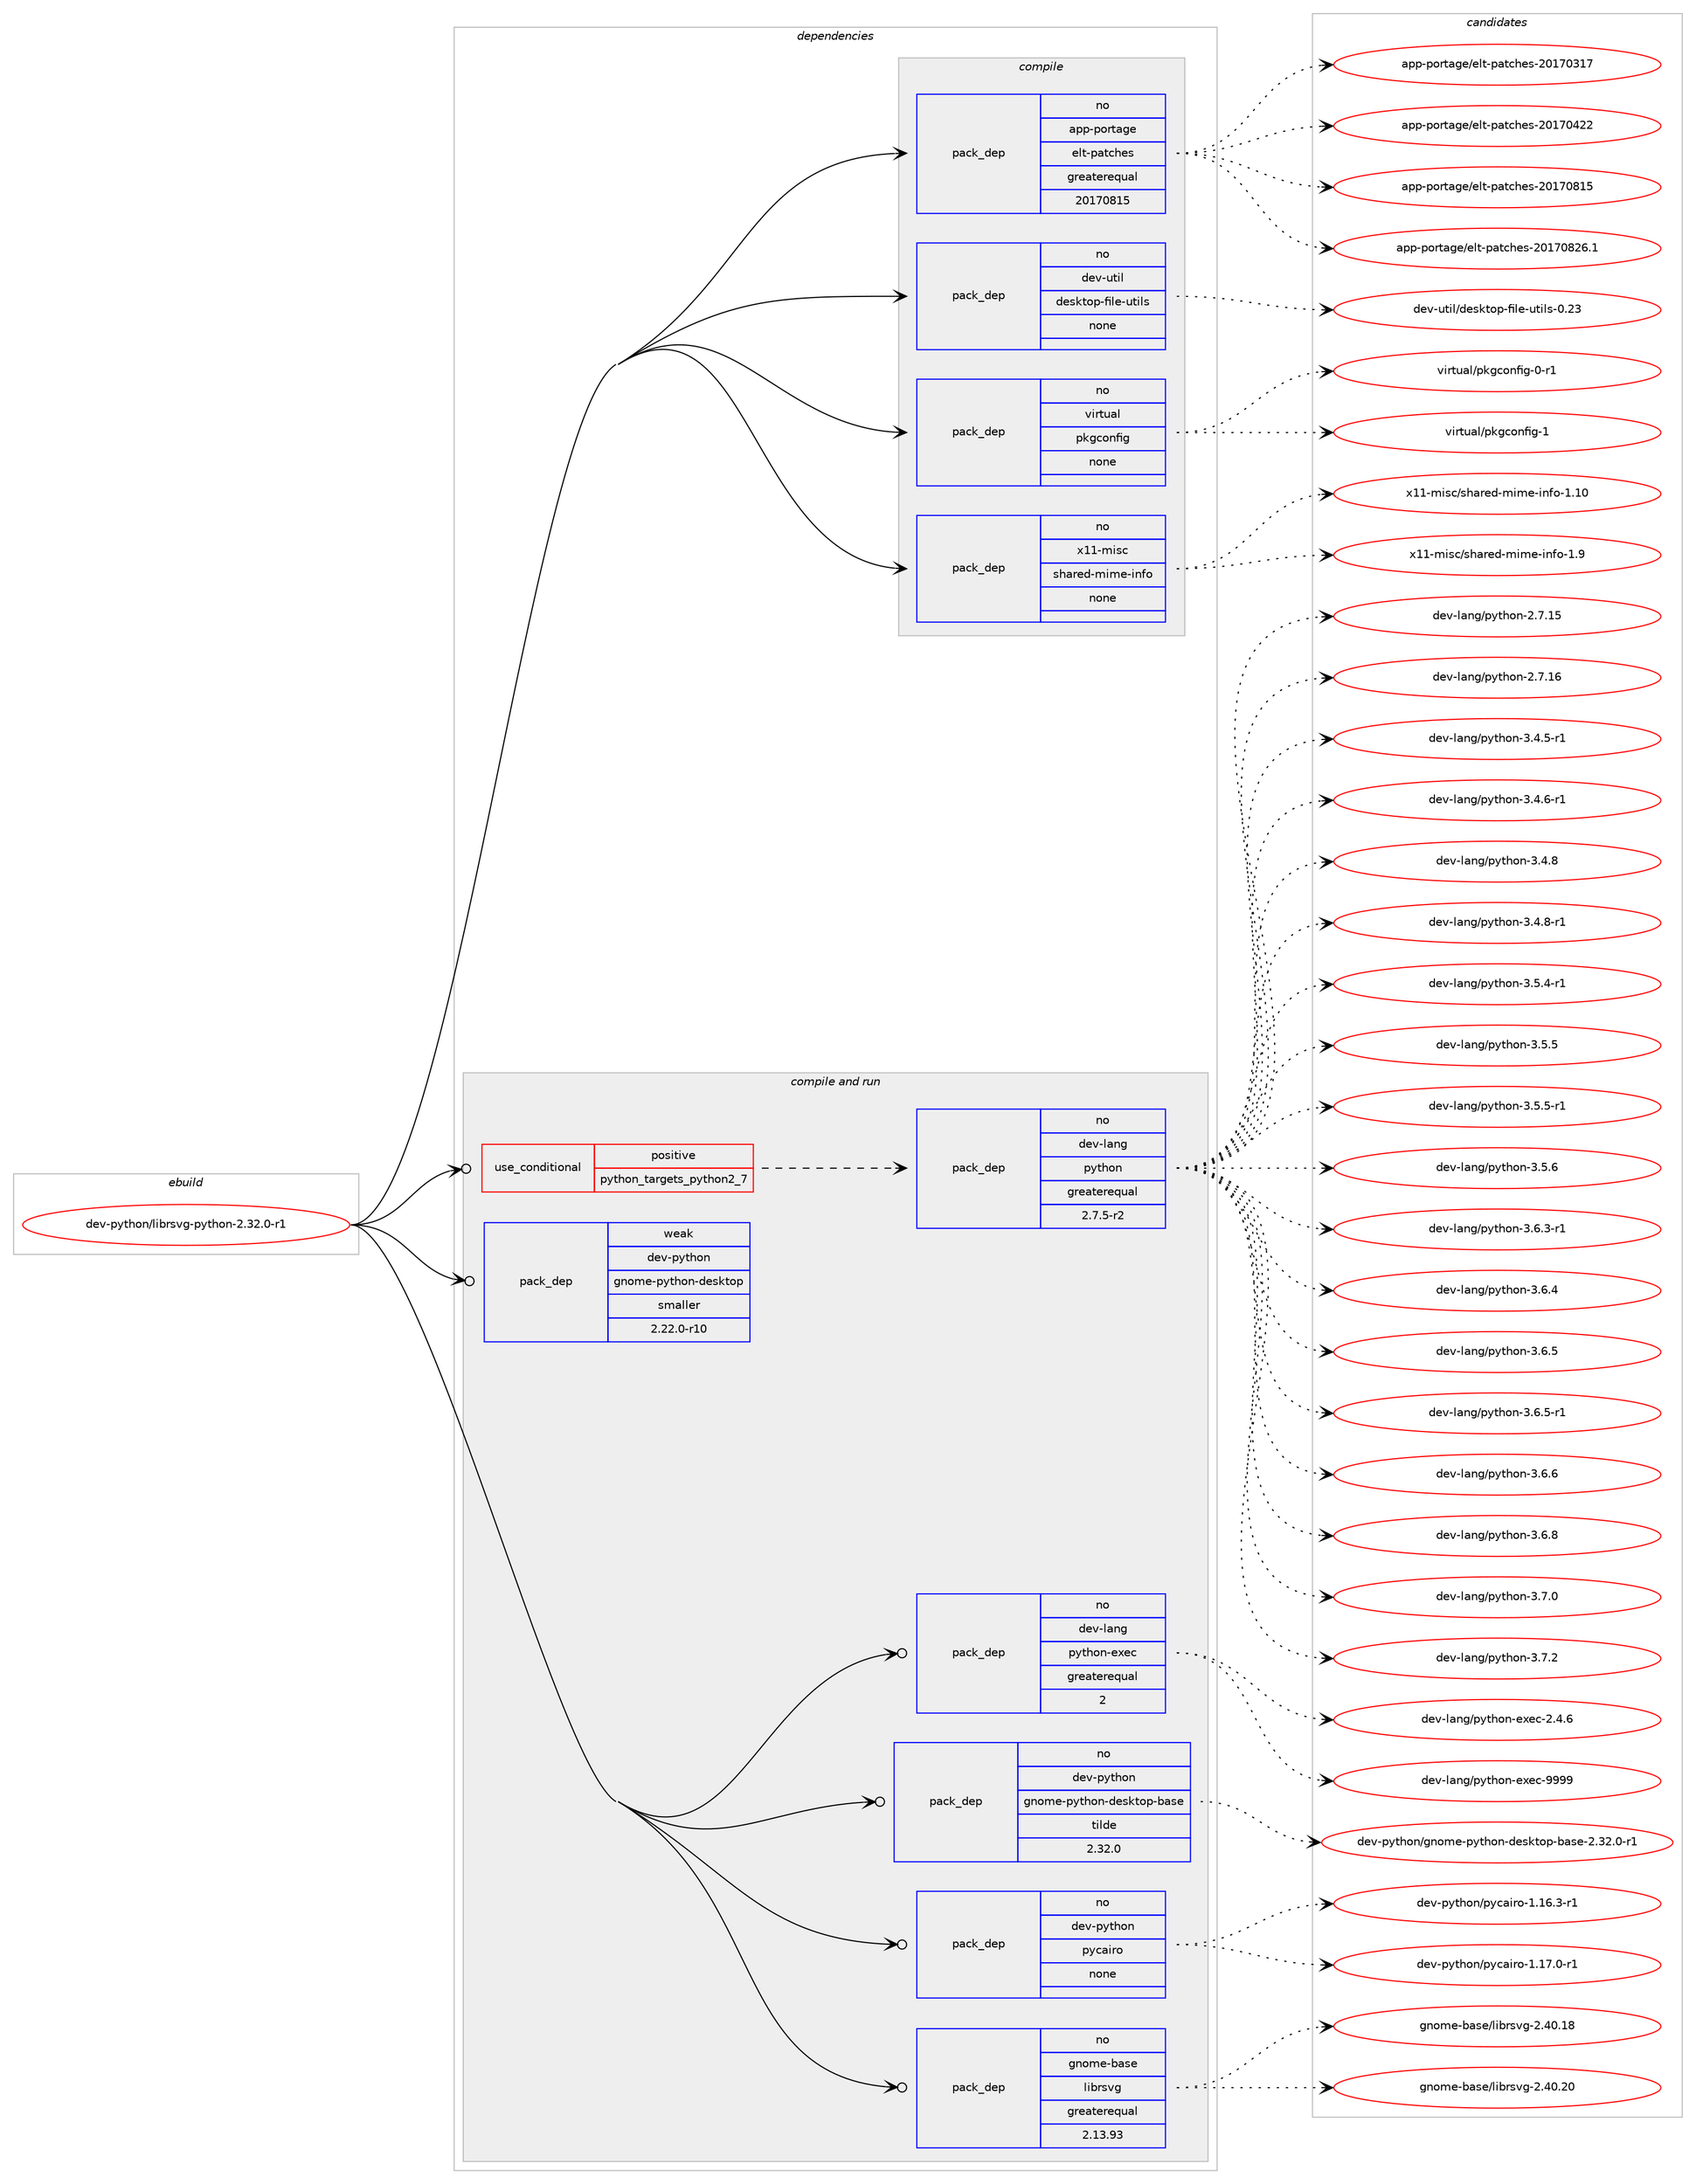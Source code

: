 digraph prolog {

# *************
# Graph options
# *************

newrank=true;
concentrate=true;
compound=true;
graph [rankdir=LR,fontname=Helvetica,fontsize=10,ranksep=1.5];#, ranksep=2.5, nodesep=0.2];
edge  [arrowhead=vee];
node  [fontname=Helvetica,fontsize=10];

# **********
# The ebuild
# **********

subgraph cluster_leftcol {
color=gray;
rank=same;
label=<<i>ebuild</i>>;
id [label="dev-python/librsvg-python-2.32.0-r1", color=red, width=4, href="../dev-python/librsvg-python-2.32.0-r1.svg"];
}

# ****************
# The dependencies
# ****************

subgraph cluster_midcol {
color=gray;
label=<<i>dependencies</i>>;
subgraph cluster_compile {
fillcolor="#eeeeee";
style=filled;
label=<<i>compile</i>>;
subgraph pack1016938 {
dependency1417075 [label=<<TABLE BORDER="0" CELLBORDER="1" CELLSPACING="0" CELLPADDING="4" WIDTH="220"><TR><TD ROWSPAN="6" CELLPADDING="30">pack_dep</TD></TR><TR><TD WIDTH="110">no</TD></TR><TR><TD>app-portage</TD></TR><TR><TD>elt-patches</TD></TR><TR><TD>greaterequal</TD></TR><TR><TD>20170815</TD></TR></TABLE>>, shape=none, color=blue];
}
id:e -> dependency1417075:w [weight=20,style="solid",arrowhead="vee"];
subgraph pack1016939 {
dependency1417076 [label=<<TABLE BORDER="0" CELLBORDER="1" CELLSPACING="0" CELLPADDING="4" WIDTH="220"><TR><TD ROWSPAN="6" CELLPADDING="30">pack_dep</TD></TR><TR><TD WIDTH="110">no</TD></TR><TR><TD>dev-util</TD></TR><TR><TD>desktop-file-utils</TD></TR><TR><TD>none</TD></TR><TR><TD></TD></TR></TABLE>>, shape=none, color=blue];
}
id:e -> dependency1417076:w [weight=20,style="solid",arrowhead="vee"];
subgraph pack1016940 {
dependency1417077 [label=<<TABLE BORDER="0" CELLBORDER="1" CELLSPACING="0" CELLPADDING="4" WIDTH="220"><TR><TD ROWSPAN="6" CELLPADDING="30">pack_dep</TD></TR><TR><TD WIDTH="110">no</TD></TR><TR><TD>virtual</TD></TR><TR><TD>pkgconfig</TD></TR><TR><TD>none</TD></TR><TR><TD></TD></TR></TABLE>>, shape=none, color=blue];
}
id:e -> dependency1417077:w [weight=20,style="solid",arrowhead="vee"];
subgraph pack1016941 {
dependency1417078 [label=<<TABLE BORDER="0" CELLBORDER="1" CELLSPACING="0" CELLPADDING="4" WIDTH="220"><TR><TD ROWSPAN="6" CELLPADDING="30">pack_dep</TD></TR><TR><TD WIDTH="110">no</TD></TR><TR><TD>x11-misc</TD></TR><TR><TD>shared-mime-info</TD></TR><TR><TD>none</TD></TR><TR><TD></TD></TR></TABLE>>, shape=none, color=blue];
}
id:e -> dependency1417078:w [weight=20,style="solid",arrowhead="vee"];
}
subgraph cluster_compileandrun {
fillcolor="#eeeeee";
style=filled;
label=<<i>compile and run</i>>;
subgraph cond376864 {
dependency1417079 [label=<<TABLE BORDER="0" CELLBORDER="1" CELLSPACING="0" CELLPADDING="4"><TR><TD ROWSPAN="3" CELLPADDING="10">use_conditional</TD></TR><TR><TD>positive</TD></TR><TR><TD>python_targets_python2_7</TD></TR></TABLE>>, shape=none, color=red];
subgraph pack1016942 {
dependency1417080 [label=<<TABLE BORDER="0" CELLBORDER="1" CELLSPACING="0" CELLPADDING="4" WIDTH="220"><TR><TD ROWSPAN="6" CELLPADDING="30">pack_dep</TD></TR><TR><TD WIDTH="110">no</TD></TR><TR><TD>dev-lang</TD></TR><TR><TD>python</TD></TR><TR><TD>greaterequal</TD></TR><TR><TD>2.7.5-r2</TD></TR></TABLE>>, shape=none, color=blue];
}
dependency1417079:e -> dependency1417080:w [weight=20,style="dashed",arrowhead="vee"];
}
id:e -> dependency1417079:w [weight=20,style="solid",arrowhead="odotvee"];
subgraph pack1016943 {
dependency1417081 [label=<<TABLE BORDER="0" CELLBORDER="1" CELLSPACING="0" CELLPADDING="4" WIDTH="220"><TR><TD ROWSPAN="6" CELLPADDING="30">pack_dep</TD></TR><TR><TD WIDTH="110">no</TD></TR><TR><TD>dev-lang</TD></TR><TR><TD>python-exec</TD></TR><TR><TD>greaterequal</TD></TR><TR><TD>2</TD></TR></TABLE>>, shape=none, color=blue];
}
id:e -> dependency1417081:w [weight=20,style="solid",arrowhead="odotvee"];
subgraph pack1016944 {
dependency1417082 [label=<<TABLE BORDER="0" CELLBORDER="1" CELLSPACING="0" CELLPADDING="4" WIDTH="220"><TR><TD ROWSPAN="6" CELLPADDING="30">pack_dep</TD></TR><TR><TD WIDTH="110">no</TD></TR><TR><TD>dev-python</TD></TR><TR><TD>gnome-python-desktop-base</TD></TR><TR><TD>tilde</TD></TR><TR><TD>2.32.0</TD></TR></TABLE>>, shape=none, color=blue];
}
id:e -> dependency1417082:w [weight=20,style="solid",arrowhead="odotvee"];
subgraph pack1016945 {
dependency1417083 [label=<<TABLE BORDER="0" CELLBORDER="1" CELLSPACING="0" CELLPADDING="4" WIDTH="220"><TR><TD ROWSPAN="6" CELLPADDING="30">pack_dep</TD></TR><TR><TD WIDTH="110">no</TD></TR><TR><TD>dev-python</TD></TR><TR><TD>pycairo</TD></TR><TR><TD>none</TD></TR><TR><TD></TD></TR></TABLE>>, shape=none, color=blue];
}
id:e -> dependency1417083:w [weight=20,style="solid",arrowhead="odotvee"];
subgraph pack1016946 {
dependency1417084 [label=<<TABLE BORDER="0" CELLBORDER="1" CELLSPACING="0" CELLPADDING="4" WIDTH="220"><TR><TD ROWSPAN="6" CELLPADDING="30">pack_dep</TD></TR><TR><TD WIDTH="110">no</TD></TR><TR><TD>gnome-base</TD></TR><TR><TD>librsvg</TD></TR><TR><TD>greaterequal</TD></TR><TR><TD>2.13.93</TD></TR></TABLE>>, shape=none, color=blue];
}
id:e -> dependency1417084:w [weight=20,style="solid",arrowhead="odotvee"];
subgraph pack1016947 {
dependency1417085 [label=<<TABLE BORDER="0" CELLBORDER="1" CELLSPACING="0" CELLPADDING="4" WIDTH="220"><TR><TD ROWSPAN="6" CELLPADDING="30">pack_dep</TD></TR><TR><TD WIDTH="110">weak</TD></TR><TR><TD>dev-python</TD></TR><TR><TD>gnome-python-desktop</TD></TR><TR><TD>smaller</TD></TR><TR><TD>2.22.0-r10</TD></TR></TABLE>>, shape=none, color=blue];
}
id:e -> dependency1417085:w [weight=20,style="solid",arrowhead="odotvee"];
}
subgraph cluster_run {
fillcolor="#eeeeee";
style=filled;
label=<<i>run</i>>;
}
}

# **************
# The candidates
# **************

subgraph cluster_choices {
rank=same;
color=gray;
label=<<i>candidates</i>>;

subgraph choice1016938 {
color=black;
nodesep=1;
choice97112112451121111141169710310147101108116451129711699104101115455048495548514955 [label="app-portage/elt-patches-20170317", color=red, width=4,href="../app-portage/elt-patches-20170317.svg"];
choice97112112451121111141169710310147101108116451129711699104101115455048495548525050 [label="app-portage/elt-patches-20170422", color=red, width=4,href="../app-portage/elt-patches-20170422.svg"];
choice97112112451121111141169710310147101108116451129711699104101115455048495548564953 [label="app-portage/elt-patches-20170815", color=red, width=4,href="../app-portage/elt-patches-20170815.svg"];
choice971121124511211111411697103101471011081164511297116991041011154550484955485650544649 [label="app-portage/elt-patches-20170826.1", color=red, width=4,href="../app-portage/elt-patches-20170826.1.svg"];
dependency1417075:e -> choice97112112451121111141169710310147101108116451129711699104101115455048495548514955:w [style=dotted,weight="100"];
dependency1417075:e -> choice97112112451121111141169710310147101108116451129711699104101115455048495548525050:w [style=dotted,weight="100"];
dependency1417075:e -> choice97112112451121111141169710310147101108116451129711699104101115455048495548564953:w [style=dotted,weight="100"];
dependency1417075:e -> choice971121124511211111411697103101471011081164511297116991041011154550484955485650544649:w [style=dotted,weight="100"];
}
subgraph choice1016939 {
color=black;
nodesep=1;
choice100101118451171161051084710010111510711611111245102105108101451171161051081154548465051 [label="dev-util/desktop-file-utils-0.23", color=red, width=4,href="../dev-util/desktop-file-utils-0.23.svg"];
dependency1417076:e -> choice100101118451171161051084710010111510711611111245102105108101451171161051081154548465051:w [style=dotted,weight="100"];
}
subgraph choice1016940 {
color=black;
nodesep=1;
choice11810511411611797108471121071039911111010210510345484511449 [label="virtual/pkgconfig-0-r1", color=red, width=4,href="../virtual/pkgconfig-0-r1.svg"];
choice1181051141161179710847112107103991111101021051034549 [label="virtual/pkgconfig-1", color=red, width=4,href="../virtual/pkgconfig-1.svg"];
dependency1417077:e -> choice11810511411611797108471121071039911111010210510345484511449:w [style=dotted,weight="100"];
dependency1417077:e -> choice1181051141161179710847112107103991111101021051034549:w [style=dotted,weight="100"];
}
subgraph choice1016941 {
color=black;
nodesep=1;
choice12049494510910511599471151049711410110045109105109101451051101021114549464948 [label="x11-misc/shared-mime-info-1.10", color=red, width=4,href="../x11-misc/shared-mime-info-1.10.svg"];
choice120494945109105115994711510497114101100451091051091014510511010211145494657 [label="x11-misc/shared-mime-info-1.9", color=red, width=4,href="../x11-misc/shared-mime-info-1.9.svg"];
dependency1417078:e -> choice12049494510910511599471151049711410110045109105109101451051101021114549464948:w [style=dotted,weight="100"];
dependency1417078:e -> choice120494945109105115994711510497114101100451091051091014510511010211145494657:w [style=dotted,weight="100"];
}
subgraph choice1016942 {
color=black;
nodesep=1;
choice10010111845108971101034711212111610411111045504655464953 [label="dev-lang/python-2.7.15", color=red, width=4,href="../dev-lang/python-2.7.15.svg"];
choice10010111845108971101034711212111610411111045504655464954 [label="dev-lang/python-2.7.16", color=red, width=4,href="../dev-lang/python-2.7.16.svg"];
choice1001011184510897110103471121211161041111104551465246534511449 [label="dev-lang/python-3.4.5-r1", color=red, width=4,href="../dev-lang/python-3.4.5-r1.svg"];
choice1001011184510897110103471121211161041111104551465246544511449 [label="dev-lang/python-3.4.6-r1", color=red, width=4,href="../dev-lang/python-3.4.6-r1.svg"];
choice100101118451089711010347112121116104111110455146524656 [label="dev-lang/python-3.4.8", color=red, width=4,href="../dev-lang/python-3.4.8.svg"];
choice1001011184510897110103471121211161041111104551465246564511449 [label="dev-lang/python-3.4.8-r1", color=red, width=4,href="../dev-lang/python-3.4.8-r1.svg"];
choice1001011184510897110103471121211161041111104551465346524511449 [label="dev-lang/python-3.5.4-r1", color=red, width=4,href="../dev-lang/python-3.5.4-r1.svg"];
choice100101118451089711010347112121116104111110455146534653 [label="dev-lang/python-3.5.5", color=red, width=4,href="../dev-lang/python-3.5.5.svg"];
choice1001011184510897110103471121211161041111104551465346534511449 [label="dev-lang/python-3.5.5-r1", color=red, width=4,href="../dev-lang/python-3.5.5-r1.svg"];
choice100101118451089711010347112121116104111110455146534654 [label="dev-lang/python-3.5.6", color=red, width=4,href="../dev-lang/python-3.5.6.svg"];
choice1001011184510897110103471121211161041111104551465446514511449 [label="dev-lang/python-3.6.3-r1", color=red, width=4,href="../dev-lang/python-3.6.3-r1.svg"];
choice100101118451089711010347112121116104111110455146544652 [label="dev-lang/python-3.6.4", color=red, width=4,href="../dev-lang/python-3.6.4.svg"];
choice100101118451089711010347112121116104111110455146544653 [label="dev-lang/python-3.6.5", color=red, width=4,href="../dev-lang/python-3.6.5.svg"];
choice1001011184510897110103471121211161041111104551465446534511449 [label="dev-lang/python-3.6.5-r1", color=red, width=4,href="../dev-lang/python-3.6.5-r1.svg"];
choice100101118451089711010347112121116104111110455146544654 [label="dev-lang/python-3.6.6", color=red, width=4,href="../dev-lang/python-3.6.6.svg"];
choice100101118451089711010347112121116104111110455146544656 [label="dev-lang/python-3.6.8", color=red, width=4,href="../dev-lang/python-3.6.8.svg"];
choice100101118451089711010347112121116104111110455146554648 [label="dev-lang/python-3.7.0", color=red, width=4,href="../dev-lang/python-3.7.0.svg"];
choice100101118451089711010347112121116104111110455146554650 [label="dev-lang/python-3.7.2", color=red, width=4,href="../dev-lang/python-3.7.2.svg"];
dependency1417080:e -> choice10010111845108971101034711212111610411111045504655464953:w [style=dotted,weight="100"];
dependency1417080:e -> choice10010111845108971101034711212111610411111045504655464954:w [style=dotted,weight="100"];
dependency1417080:e -> choice1001011184510897110103471121211161041111104551465246534511449:w [style=dotted,weight="100"];
dependency1417080:e -> choice1001011184510897110103471121211161041111104551465246544511449:w [style=dotted,weight="100"];
dependency1417080:e -> choice100101118451089711010347112121116104111110455146524656:w [style=dotted,weight="100"];
dependency1417080:e -> choice1001011184510897110103471121211161041111104551465246564511449:w [style=dotted,weight="100"];
dependency1417080:e -> choice1001011184510897110103471121211161041111104551465346524511449:w [style=dotted,weight="100"];
dependency1417080:e -> choice100101118451089711010347112121116104111110455146534653:w [style=dotted,weight="100"];
dependency1417080:e -> choice1001011184510897110103471121211161041111104551465346534511449:w [style=dotted,weight="100"];
dependency1417080:e -> choice100101118451089711010347112121116104111110455146534654:w [style=dotted,weight="100"];
dependency1417080:e -> choice1001011184510897110103471121211161041111104551465446514511449:w [style=dotted,weight="100"];
dependency1417080:e -> choice100101118451089711010347112121116104111110455146544652:w [style=dotted,weight="100"];
dependency1417080:e -> choice100101118451089711010347112121116104111110455146544653:w [style=dotted,weight="100"];
dependency1417080:e -> choice1001011184510897110103471121211161041111104551465446534511449:w [style=dotted,weight="100"];
dependency1417080:e -> choice100101118451089711010347112121116104111110455146544654:w [style=dotted,weight="100"];
dependency1417080:e -> choice100101118451089711010347112121116104111110455146544656:w [style=dotted,weight="100"];
dependency1417080:e -> choice100101118451089711010347112121116104111110455146554648:w [style=dotted,weight="100"];
dependency1417080:e -> choice100101118451089711010347112121116104111110455146554650:w [style=dotted,weight="100"];
}
subgraph choice1016943 {
color=black;
nodesep=1;
choice1001011184510897110103471121211161041111104510112010199455046524654 [label="dev-lang/python-exec-2.4.6", color=red, width=4,href="../dev-lang/python-exec-2.4.6.svg"];
choice10010111845108971101034711212111610411111045101120101994557575757 [label="dev-lang/python-exec-9999", color=red, width=4,href="../dev-lang/python-exec-9999.svg"];
dependency1417081:e -> choice1001011184510897110103471121211161041111104510112010199455046524654:w [style=dotted,weight="100"];
dependency1417081:e -> choice10010111845108971101034711212111610411111045101120101994557575757:w [style=dotted,weight="100"];
}
subgraph choice1016944 {
color=black;
nodesep=1;
choice10010111845112121116104111110471031101111091014511212111610411111045100101115107116111112459897115101455046515046484511449 [label="dev-python/gnome-python-desktop-base-2.32.0-r1", color=red, width=4,href="../dev-python/gnome-python-desktop-base-2.32.0-r1.svg"];
dependency1417082:e -> choice10010111845112121116104111110471031101111091014511212111610411111045100101115107116111112459897115101455046515046484511449:w [style=dotted,weight="100"];
}
subgraph choice1016945 {
color=black;
nodesep=1;
choice10010111845112121116104111110471121219997105114111454946495446514511449 [label="dev-python/pycairo-1.16.3-r1", color=red, width=4,href="../dev-python/pycairo-1.16.3-r1.svg"];
choice10010111845112121116104111110471121219997105114111454946495546484511449 [label="dev-python/pycairo-1.17.0-r1", color=red, width=4,href="../dev-python/pycairo-1.17.0-r1.svg"];
dependency1417083:e -> choice10010111845112121116104111110471121219997105114111454946495446514511449:w [style=dotted,weight="100"];
dependency1417083:e -> choice10010111845112121116104111110471121219997105114111454946495546484511449:w [style=dotted,weight="100"];
}
subgraph choice1016946 {
color=black;
nodesep=1;
choice10311011110910145989711510147108105981141151181034550465248464956 [label="gnome-base/librsvg-2.40.18", color=red, width=4,href="../gnome-base/librsvg-2.40.18.svg"];
choice10311011110910145989711510147108105981141151181034550465248465048 [label="gnome-base/librsvg-2.40.20", color=red, width=4,href="../gnome-base/librsvg-2.40.20.svg"];
dependency1417084:e -> choice10311011110910145989711510147108105981141151181034550465248464956:w [style=dotted,weight="100"];
dependency1417084:e -> choice10311011110910145989711510147108105981141151181034550465248465048:w [style=dotted,weight="100"];
}
subgraph choice1016947 {
color=black;
nodesep=1;
}
}

}
